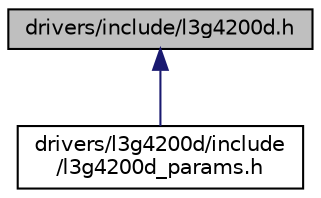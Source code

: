 digraph "drivers/include/l3g4200d.h"
{
 // LATEX_PDF_SIZE
  edge [fontname="Helvetica",fontsize="10",labelfontname="Helvetica",labelfontsize="10"];
  node [fontname="Helvetica",fontsize="10",shape=record];
  Node1 [label="drivers/include/l3g4200d.h",height=0.2,width=0.4,color="black", fillcolor="grey75", style="filled", fontcolor="black",tooltip="Device driver interface for the L3G4200D gyroscope."];
  Node1 -> Node2 [dir="back",color="midnightblue",fontsize="10",style="solid",fontname="Helvetica"];
  Node2 [label="drivers/l3g4200d/include\l/l3g4200d_params.h",height=0.2,width=0.4,color="black", fillcolor="white", style="filled",URL="$l3g4200d__params_8h.html",tooltip="Default configuration for L3G4200D devices."];
}
